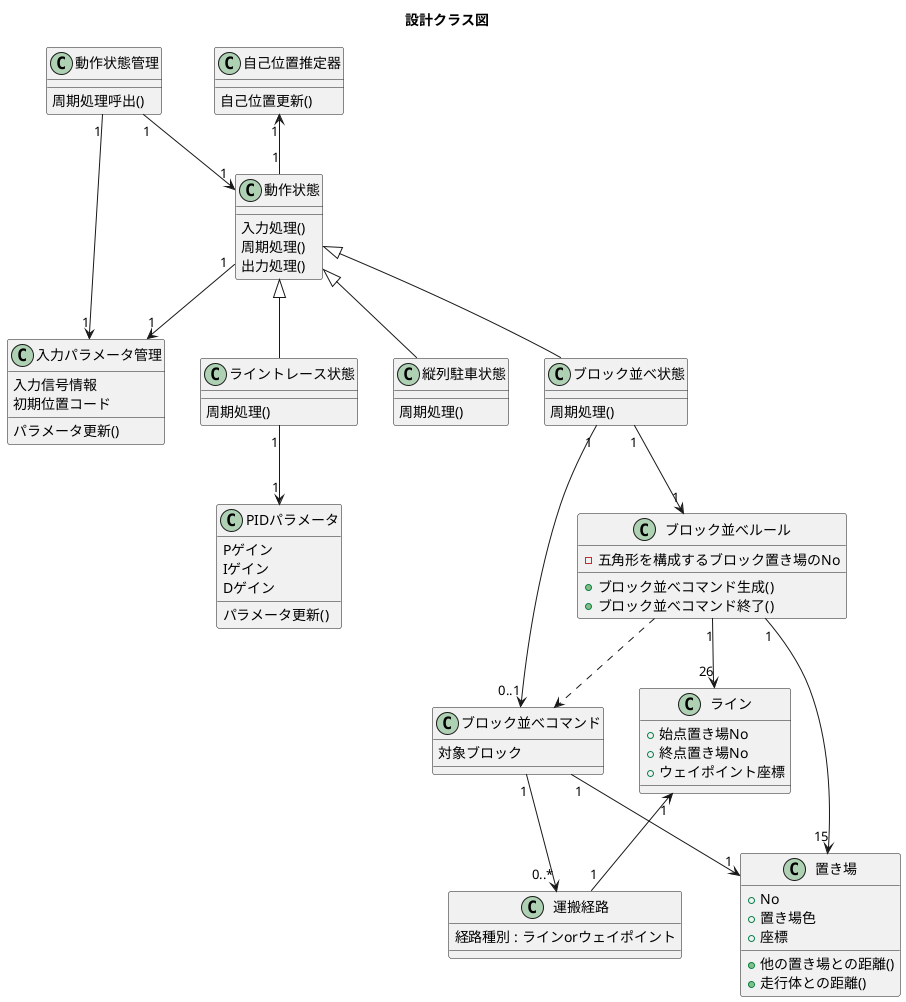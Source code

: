 @startuml

title 設計クラス図

動作状態 "1"-->"1" 入力パラメータ管理
動作状態管理 "1"-->"1" 入力パラメータ管理
class 入力パラメータ管理{
    入力信号情報
    初期位置コード
    パラメータ更新()
}

class 動作状態管理{
    周期処理呼出()
}

動作状態管理 "1"-->"1" 動作状態
class 動作状態{
    入力処理()
    周期処理()
    出力処理()
}

動作状態 <|-- ライントレース状態
class ライントレース状態{
    周期処理()
}

ライントレース状態 "1"-->"1" PIDパラメータ
class PIDパラメータ{
    Pゲイン
    Iゲイン
    Dゲイン
    パラメータ更新()
}


動作状態 <|-- 縦列駐車状態
class 縦列駐車状態{
    周期処理()
}

動作状態 <|-- ブロック並べ状態
class ブロック並べ状態{
    周期処理()
}


自己位置推定器 "1"<--"1" 動作状態 
class 自己位置推定器{
    自己位置更新()
}

ブロック並べ状態 "1"-->"1" ブロック並べルール
class ブロック並べルール{
	-五角形を構成するブロック置き場のNo
	+ブロック並べコマンド生成()
	+ブロック並べコマンド終了()
}
ブロック並べルール ..> ブロック並べコマンド
ブロック並べ状態 "1"-->"0..1" ブロック並べコマンド
class ブロック並べコマンド{
    対象ブロック
}

ブロック並べコマンド "1"-->"0..*" 運搬経路
ブロック並べコマンド "1"-->"1" 置き場
class 運搬経路{
    経路種別 : ラインorウェイポイント
}
ライン "1" <-- "1" 運搬経路

class 置き場{
	+No
	+置き場色
	+座標
	+他の置き場との距離()
	+走行体との距離()
}


ブロック並べルール  "1" -->"26" ライン 
class ライン{
	+始点置き場No
	+終点置き場No
	+ウェイポイント座標
}

ブロック並べルール "1" --> "15" 置き場


@enduml
